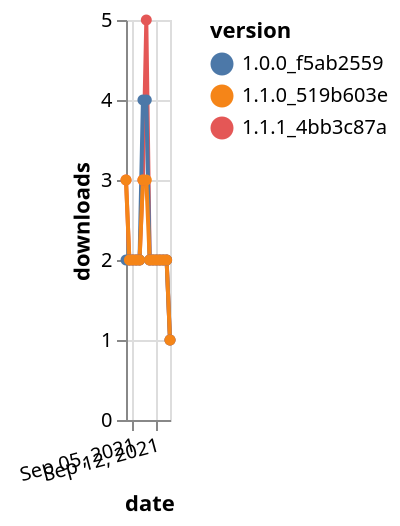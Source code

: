 {"$schema": "https://vega.github.io/schema/vega-lite/v5.json", "description": "A simple bar chart with embedded data.", "data": {"values": [{"date": "2021-09-03", "total": 41, "delta": 3, "version": "1.1.1_4bb3c87a"}, {"date": "2021-09-04", "total": 43, "delta": 2, "version": "1.1.1_4bb3c87a"}, {"date": "2021-09-05", "total": 45, "delta": 2, "version": "1.1.1_4bb3c87a"}, {"date": "2021-09-06", "total": 47, "delta": 2, "version": "1.1.1_4bb3c87a"}, {"date": "2021-09-07", "total": 49, "delta": 2, "version": "1.1.1_4bb3c87a"}, {"date": "2021-09-08", "total": 52, "delta": 3, "version": "1.1.1_4bb3c87a"}, {"date": "2021-09-09", "total": 57, "delta": 5, "version": "1.1.1_4bb3c87a"}, {"date": "2021-09-10", "total": 59, "delta": 2, "version": "1.1.1_4bb3c87a"}, {"date": "2021-09-11", "total": 61, "delta": 2, "version": "1.1.1_4bb3c87a"}, {"date": "2021-09-12", "total": 63, "delta": 2, "version": "1.1.1_4bb3c87a"}, {"date": "2021-09-13", "total": 65, "delta": 2, "version": "1.1.1_4bb3c87a"}, {"date": "2021-09-14", "total": 67, "delta": 2, "version": "1.1.1_4bb3c87a"}, {"date": "2021-09-15", "total": 69, "delta": 2, "version": "1.1.1_4bb3c87a"}, {"date": "2021-09-16", "total": 70, "delta": 1, "version": "1.1.1_4bb3c87a"}, {"date": "2021-09-03", "total": 418, "delta": 2, "version": "1.0.0_f5ab2559"}, {"date": "2021-09-04", "total": 420, "delta": 2, "version": "1.0.0_f5ab2559"}, {"date": "2021-09-05", "total": 422, "delta": 2, "version": "1.0.0_f5ab2559"}, {"date": "2021-09-06", "total": 424, "delta": 2, "version": "1.0.0_f5ab2559"}, {"date": "2021-09-07", "total": 426, "delta": 2, "version": "1.0.0_f5ab2559"}, {"date": "2021-09-08", "total": 430, "delta": 4, "version": "1.0.0_f5ab2559"}, {"date": "2021-09-09", "total": 434, "delta": 4, "version": "1.0.0_f5ab2559"}, {"date": "2021-09-10", "total": 436, "delta": 2, "version": "1.0.0_f5ab2559"}, {"date": "2021-09-11", "total": 438, "delta": 2, "version": "1.0.0_f5ab2559"}, {"date": "2021-09-12", "total": 440, "delta": 2, "version": "1.0.0_f5ab2559"}, {"date": "2021-09-13", "total": 442, "delta": 2, "version": "1.0.0_f5ab2559"}, {"date": "2021-09-14", "total": 444, "delta": 2, "version": "1.0.0_f5ab2559"}, {"date": "2021-09-15", "total": 446, "delta": 2, "version": "1.0.0_f5ab2559"}, {"date": "2021-09-16", "total": 447, "delta": 1, "version": "1.0.0_f5ab2559"}, {"date": "2021-09-03", "total": 128, "delta": 3, "version": "1.1.0_519b603e"}, {"date": "2021-09-04", "total": 130, "delta": 2, "version": "1.1.0_519b603e"}, {"date": "2021-09-05", "total": 132, "delta": 2, "version": "1.1.0_519b603e"}, {"date": "2021-09-06", "total": 134, "delta": 2, "version": "1.1.0_519b603e"}, {"date": "2021-09-07", "total": 136, "delta": 2, "version": "1.1.0_519b603e"}, {"date": "2021-09-08", "total": 139, "delta": 3, "version": "1.1.0_519b603e"}, {"date": "2021-09-09", "total": 142, "delta": 3, "version": "1.1.0_519b603e"}, {"date": "2021-09-10", "total": 144, "delta": 2, "version": "1.1.0_519b603e"}, {"date": "2021-09-11", "total": 146, "delta": 2, "version": "1.1.0_519b603e"}, {"date": "2021-09-12", "total": 148, "delta": 2, "version": "1.1.0_519b603e"}, {"date": "2021-09-13", "total": 150, "delta": 2, "version": "1.1.0_519b603e"}, {"date": "2021-09-14", "total": 152, "delta": 2, "version": "1.1.0_519b603e"}, {"date": "2021-09-15", "total": 154, "delta": 2, "version": "1.1.0_519b603e"}, {"date": "2021-09-16", "total": 155, "delta": 1, "version": "1.1.0_519b603e"}]}, "width": "container", "mark": {"type": "line", "point": {"filled": true}}, "encoding": {"x": {"field": "date", "type": "temporal", "timeUnit": "yearmonthdate", "title": "date", "axis": {"labelAngle": -15}}, "y": {"field": "delta", "type": "quantitative", "title": "downloads"}, "color": {"field": "version", "type": "nominal"}, "tooltip": {"field": "delta"}}}